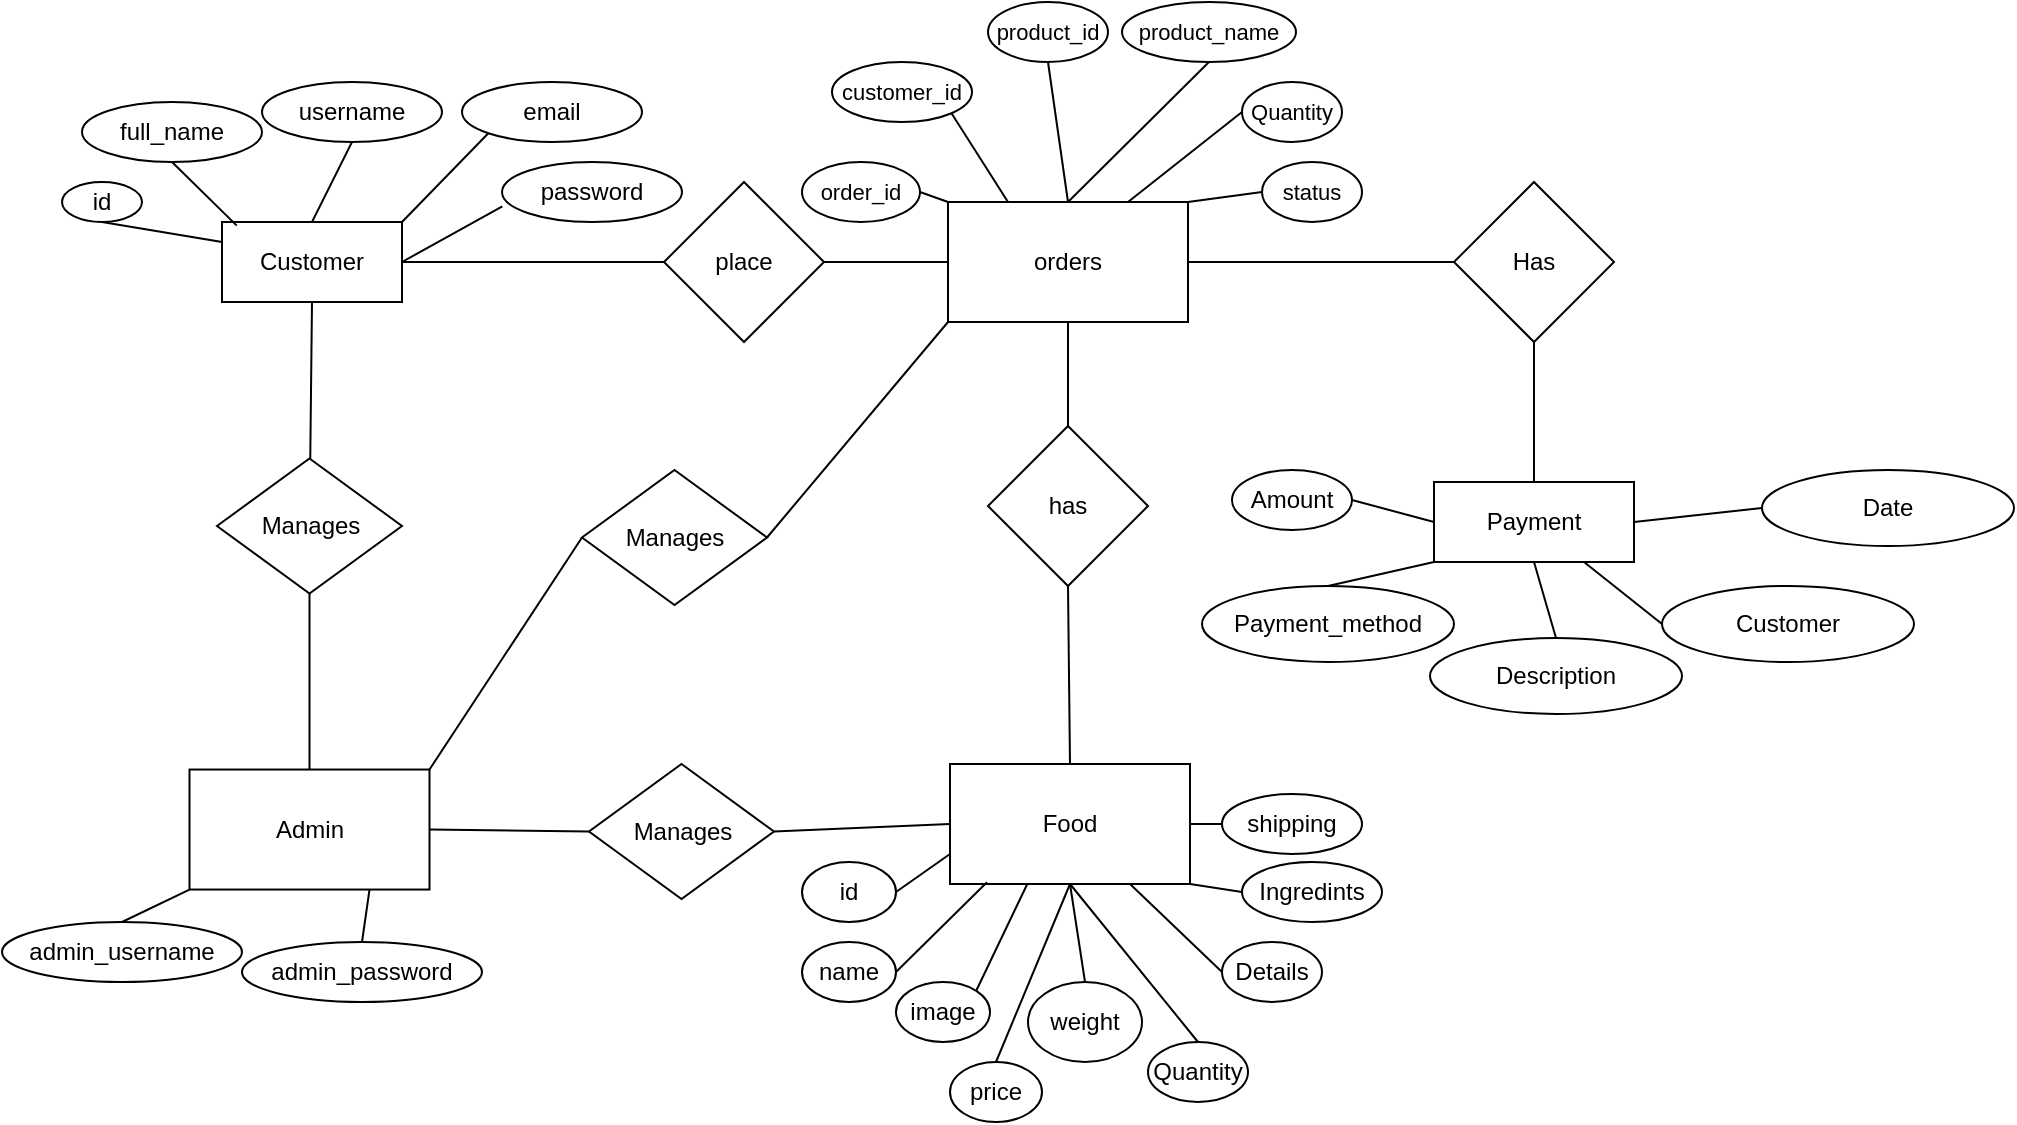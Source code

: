 <mxfile version="24.0.1" type="device">
  <diagram name="Page-1" id="hmyWf2IH6P5kuFQp-NEr">
    <mxGraphModel dx="1595" dy="605" grid="1" gridSize="10" guides="1" tooltips="1" connect="1" arrows="1" fold="1" page="1" pageScale="1" pageWidth="850" pageHeight="1100" math="0" shadow="0">
      <root>
        <mxCell id="0" />
        <mxCell id="1" parent="0" />
        <mxCell id="Lzp36C9vLPobuwPEKqhI-1" value="Customer" style="rounded=0;whiteSpace=wrap;html=1;" vertex="1" parent="1">
          <mxGeometry x="120" y="260" width="90" height="40" as="geometry" />
        </mxCell>
        <mxCell id="Lzp36C9vLPobuwPEKqhI-2" value="id" style="ellipse;whiteSpace=wrap;html=1;" vertex="1" parent="1">
          <mxGeometry x="40" y="240" width="40" height="20" as="geometry" />
        </mxCell>
        <mxCell id="Lzp36C9vLPobuwPEKqhI-3" value="full_name" style="ellipse;whiteSpace=wrap;html=1;" vertex="1" parent="1">
          <mxGeometry x="50" y="200" width="90" height="30" as="geometry" />
        </mxCell>
        <mxCell id="Lzp36C9vLPobuwPEKqhI-4" value="username" style="ellipse;whiteSpace=wrap;html=1;" vertex="1" parent="1">
          <mxGeometry x="140" y="190" width="90" height="30" as="geometry" />
        </mxCell>
        <mxCell id="Lzp36C9vLPobuwPEKqhI-6" value="email" style="ellipse;whiteSpace=wrap;html=1;" vertex="1" parent="1">
          <mxGeometry x="240" y="190" width="90" height="30" as="geometry" />
        </mxCell>
        <mxCell id="Lzp36C9vLPobuwPEKqhI-7" value="password" style="ellipse;whiteSpace=wrap;html=1;" vertex="1" parent="1">
          <mxGeometry x="260" y="230" width="90" height="30" as="geometry" />
        </mxCell>
        <mxCell id="Lzp36C9vLPobuwPEKqhI-10" value="" style="endArrow=none;html=1;rounded=0;entryX=0.5;entryY=1;entryDx=0;entryDy=0;exitX=0;exitY=0.25;exitDx=0;exitDy=0;" edge="1" parent="1" source="Lzp36C9vLPobuwPEKqhI-1" target="Lzp36C9vLPobuwPEKqhI-2">
          <mxGeometry width="50" height="50" relative="1" as="geometry">
            <mxPoint x="160" y="310" as="sourcePoint" />
            <mxPoint x="210" y="260" as="targetPoint" />
          </mxGeometry>
        </mxCell>
        <mxCell id="Lzp36C9vLPobuwPEKqhI-11" value="" style="endArrow=none;html=1;rounded=0;entryX=0.5;entryY=1;entryDx=0;entryDy=0;exitX=0.082;exitY=0.045;exitDx=0;exitDy=0;exitPerimeter=0;" edge="1" parent="1" source="Lzp36C9vLPobuwPEKqhI-1" target="Lzp36C9vLPobuwPEKqhI-3">
          <mxGeometry width="50" height="50" relative="1" as="geometry">
            <mxPoint x="130" y="280" as="sourcePoint" />
            <mxPoint x="70" y="270" as="targetPoint" />
          </mxGeometry>
        </mxCell>
        <mxCell id="Lzp36C9vLPobuwPEKqhI-12" value="" style="endArrow=none;html=1;rounded=0;entryX=0.5;entryY=1;entryDx=0;entryDy=0;exitX=0.5;exitY=0;exitDx=0;exitDy=0;" edge="1" parent="1" source="Lzp36C9vLPobuwPEKqhI-1" target="Lzp36C9vLPobuwPEKqhI-4">
          <mxGeometry width="50" height="50" relative="1" as="geometry">
            <mxPoint x="137" y="272" as="sourcePoint" />
            <mxPoint x="105" y="240" as="targetPoint" />
          </mxGeometry>
        </mxCell>
        <mxCell id="Lzp36C9vLPobuwPEKqhI-13" value="" style="endArrow=none;html=1;rounded=0;entryX=0;entryY=1;entryDx=0;entryDy=0;exitX=1;exitY=0;exitDx=0;exitDy=0;" edge="1" parent="1" source="Lzp36C9vLPobuwPEKqhI-1" target="Lzp36C9vLPobuwPEKqhI-6">
          <mxGeometry width="50" height="50" relative="1" as="geometry">
            <mxPoint x="175" y="270" as="sourcePoint" />
            <mxPoint x="195" y="230" as="targetPoint" />
          </mxGeometry>
        </mxCell>
        <mxCell id="Lzp36C9vLPobuwPEKqhI-14" value="" style="endArrow=none;html=1;rounded=0;entryX=0.002;entryY=0.74;entryDx=0;entryDy=0;exitX=1;exitY=0.5;exitDx=0;exitDy=0;entryPerimeter=0;" edge="1" parent="1" source="Lzp36C9vLPobuwPEKqhI-1" target="Lzp36C9vLPobuwPEKqhI-7">
          <mxGeometry width="50" height="50" relative="1" as="geometry">
            <mxPoint x="220" y="270" as="sourcePoint" />
            <mxPoint x="263" y="226" as="targetPoint" />
          </mxGeometry>
        </mxCell>
        <mxCell id="Lzp36C9vLPobuwPEKqhI-15" value="place" style="rhombus;whiteSpace=wrap;html=1;" vertex="1" parent="1">
          <mxGeometry x="341" y="240" width="80" height="80" as="geometry" />
        </mxCell>
        <mxCell id="Lzp36C9vLPobuwPEKqhI-16" value="" style="endArrow=none;html=1;rounded=0;exitX=1;exitY=0.5;exitDx=0;exitDy=0;entryX=0;entryY=0.5;entryDx=0;entryDy=0;" edge="1" parent="1" source="Lzp36C9vLPobuwPEKqhI-1" target="Lzp36C9vLPobuwPEKqhI-15">
          <mxGeometry width="50" height="50" relative="1" as="geometry">
            <mxPoint x="370" y="280" as="sourcePoint" />
            <mxPoint x="420" y="230" as="targetPoint" />
          </mxGeometry>
        </mxCell>
        <mxCell id="Lzp36C9vLPobuwPEKqhI-17" value="orders" style="rounded=0;whiteSpace=wrap;html=1;" vertex="1" parent="1">
          <mxGeometry x="483" y="250" width="120" height="60" as="geometry" />
        </mxCell>
        <mxCell id="Lzp36C9vLPobuwPEKqhI-18" value="" style="endArrow=none;html=1;rounded=0;exitX=1;exitY=0.5;exitDx=0;exitDy=0;entryX=0;entryY=0.5;entryDx=0;entryDy=0;" edge="1" parent="1" source="Lzp36C9vLPobuwPEKqhI-15" target="Lzp36C9vLPobuwPEKqhI-17">
          <mxGeometry width="50" height="50" relative="1" as="geometry">
            <mxPoint x="620" y="280" as="sourcePoint" />
            <mxPoint x="670" y="230" as="targetPoint" />
          </mxGeometry>
        </mxCell>
        <mxCell id="Lzp36C9vLPobuwPEKqhI-20" value="Admin" style="rounded=0;whiteSpace=wrap;html=1;" vertex="1" parent="1">
          <mxGeometry x="103.75" y="533.77" width="120" height="60" as="geometry" />
        </mxCell>
        <mxCell id="Lzp36C9vLPobuwPEKqhI-21" value="Manages" style="rhombus;whiteSpace=wrap;html=1;rotation=0;" vertex="1" parent="1">
          <mxGeometry x="303.5" y="531" width="92.5" height="67.5" as="geometry" />
        </mxCell>
        <mxCell id="Lzp36C9vLPobuwPEKqhI-22" value="" style="endArrow=none;html=1;rounded=0;entryX=1;entryY=0.5;entryDx=0;entryDy=0;exitX=0;exitY=0.5;exitDx=0;exitDy=0;" edge="1" parent="1" source="Lzp36C9vLPobuwPEKqhI-21" target="Lzp36C9vLPobuwPEKqhI-20">
          <mxGeometry width="50" height="50" relative="1" as="geometry">
            <mxPoint x="390" y="475" as="sourcePoint" />
            <mxPoint x="440" y="425" as="targetPoint" />
          </mxGeometry>
        </mxCell>
        <mxCell id="Lzp36C9vLPobuwPEKqhI-25" value="Food" style="rounded=0;whiteSpace=wrap;html=1;" vertex="1" parent="1">
          <mxGeometry x="484" y="531" width="120" height="60" as="geometry" />
        </mxCell>
        <mxCell id="Lzp36C9vLPobuwPEKqhI-26" value="has" style="rhombus;whiteSpace=wrap;html=1;" vertex="1" parent="1">
          <mxGeometry x="503" y="362" width="80" height="80" as="geometry" />
        </mxCell>
        <mxCell id="Lzp36C9vLPobuwPEKqhI-27" value="" style="endArrow=none;html=1;rounded=0;exitX=1;exitY=0.5;exitDx=0;exitDy=0;entryX=0;entryY=0.5;entryDx=0;entryDy=0;" edge="1" parent="1" source="Lzp36C9vLPobuwPEKqhI-21" target="Lzp36C9vLPobuwPEKqhI-25">
          <mxGeometry width="50" height="50" relative="1" as="geometry">
            <mxPoint x="390" y="435" as="sourcePoint" />
            <mxPoint x="440" y="385" as="targetPoint" />
          </mxGeometry>
        </mxCell>
        <mxCell id="Lzp36C9vLPobuwPEKqhI-28" value="" style="endArrow=none;html=1;rounded=0;entryX=0.5;entryY=1;entryDx=0;entryDy=0;exitX=0.5;exitY=0;exitDx=0;exitDy=0;" edge="1" parent="1" source="Lzp36C9vLPobuwPEKqhI-26" target="Lzp36C9vLPobuwPEKqhI-17">
          <mxGeometry width="50" height="50" relative="1" as="geometry">
            <mxPoint x="390" y="350" as="sourcePoint" />
            <mxPoint x="440" y="300" as="targetPoint" />
          </mxGeometry>
        </mxCell>
        <mxCell id="Lzp36C9vLPobuwPEKqhI-29" value="" style="endArrow=none;html=1;rounded=0;entryX=0.5;entryY=0;entryDx=0;entryDy=0;exitX=0.5;exitY=1;exitDx=0;exitDy=0;" edge="1" parent="1" source="Lzp36C9vLPobuwPEKqhI-26" target="Lzp36C9vLPobuwPEKqhI-25">
          <mxGeometry width="50" height="50" relative="1" as="geometry">
            <mxPoint x="559" y="505.0" as="sourcePoint" />
            <mxPoint x="440" y="385" as="targetPoint" />
            <Array as="points" />
          </mxGeometry>
        </mxCell>
        <mxCell id="Lzp36C9vLPobuwPEKqhI-30" value="Manages" style="rhombus;whiteSpace=wrap;html=1;rotation=0;" vertex="1" parent="1">
          <mxGeometry x="117.5" y="378.25" width="92.5" height="67.5" as="geometry" />
        </mxCell>
        <mxCell id="Lzp36C9vLPobuwPEKqhI-31" value="" style="endArrow=none;html=1;rounded=0;entryX=0.5;entryY=1;entryDx=0;entryDy=0;" edge="1" parent="1" source="Lzp36C9vLPobuwPEKqhI-30" target="Lzp36C9vLPobuwPEKqhI-1">
          <mxGeometry width="50" height="50" relative="1" as="geometry">
            <mxPoint x="400" y="490" as="sourcePoint" />
            <mxPoint x="450" y="440" as="targetPoint" />
          </mxGeometry>
        </mxCell>
        <mxCell id="Lzp36C9vLPobuwPEKqhI-32" value="" style="endArrow=none;html=1;rounded=0;entryX=0.5;entryY=1;entryDx=0;entryDy=0;exitX=0.5;exitY=0;exitDx=0;exitDy=0;" edge="1" parent="1" source="Lzp36C9vLPobuwPEKqhI-20" target="Lzp36C9vLPobuwPEKqhI-30">
          <mxGeometry width="50" height="50" relative="1" as="geometry">
            <mxPoint x="400" y="490" as="sourcePoint" />
            <mxPoint x="450" y="440" as="targetPoint" />
          </mxGeometry>
        </mxCell>
        <mxCell id="Lzp36C9vLPobuwPEKqhI-33" value="Manages" style="rhombus;whiteSpace=wrap;html=1;rotation=0;" vertex="1" parent="1">
          <mxGeometry x="300" y="384" width="92.5" height="67.5" as="geometry" />
        </mxCell>
        <mxCell id="Lzp36C9vLPobuwPEKqhI-34" value="" style="endArrow=none;html=1;rounded=0;exitX=1;exitY=0;exitDx=0;exitDy=0;entryX=0;entryY=0.5;entryDx=0;entryDy=0;" edge="1" parent="1" source="Lzp36C9vLPobuwPEKqhI-20" target="Lzp36C9vLPobuwPEKqhI-33">
          <mxGeometry width="50" height="50" relative="1" as="geometry">
            <mxPoint x="400" y="470" as="sourcePoint" />
            <mxPoint x="450" y="420" as="targetPoint" />
          </mxGeometry>
        </mxCell>
        <mxCell id="Lzp36C9vLPobuwPEKqhI-35" value="" style="endArrow=none;html=1;rounded=0;entryX=0;entryY=1;entryDx=0;entryDy=0;exitX=1;exitY=0.5;exitDx=0;exitDy=0;" edge="1" parent="1" source="Lzp36C9vLPobuwPEKqhI-33" target="Lzp36C9vLPobuwPEKqhI-17">
          <mxGeometry width="50" height="50" relative="1" as="geometry">
            <mxPoint x="400" y="470" as="sourcePoint" />
            <mxPoint x="450" y="420" as="targetPoint" />
          </mxGeometry>
        </mxCell>
        <mxCell id="Lzp36C9vLPobuwPEKqhI-36" value="Has" style="rhombus;whiteSpace=wrap;html=1;" vertex="1" parent="1">
          <mxGeometry x="736" y="240" width="80" height="80" as="geometry" />
        </mxCell>
        <mxCell id="Lzp36C9vLPobuwPEKqhI-37" value="Payment" style="rounded=0;whiteSpace=wrap;html=1;" vertex="1" parent="1">
          <mxGeometry x="726" y="390" width="100" height="40" as="geometry" />
        </mxCell>
        <mxCell id="Lzp36C9vLPobuwPEKqhI-38" value="" style="endArrow=none;html=1;rounded=0;entryX=0;entryY=0.5;entryDx=0;entryDy=0;exitX=1;exitY=0.5;exitDx=0;exitDy=0;" edge="1" parent="1" source="Lzp36C9vLPobuwPEKqhI-17" target="Lzp36C9vLPobuwPEKqhI-36">
          <mxGeometry width="50" height="50" relative="1" as="geometry">
            <mxPoint x="400" y="440" as="sourcePoint" />
            <mxPoint x="450" y="390" as="targetPoint" />
          </mxGeometry>
        </mxCell>
        <mxCell id="Lzp36C9vLPobuwPEKqhI-39" value="" style="endArrow=none;html=1;rounded=0;entryX=0.5;entryY=1;entryDx=0;entryDy=0;exitX=0.5;exitY=0;exitDx=0;exitDy=0;" edge="1" parent="1" source="Lzp36C9vLPobuwPEKqhI-37" target="Lzp36C9vLPobuwPEKqhI-36">
          <mxGeometry width="50" height="50" relative="1" as="geometry">
            <mxPoint x="400" y="440" as="sourcePoint" />
            <mxPoint x="450" y="390" as="targetPoint" />
          </mxGeometry>
        </mxCell>
        <mxCell id="Lzp36C9vLPobuwPEKqhI-40" value="&lt;font style=&quot;font-size: 11px;&quot;&gt;order_id&lt;/font&gt;" style="ellipse;whiteSpace=wrap;html=1;" vertex="1" parent="1">
          <mxGeometry x="410" y="230" width="59" height="30" as="geometry" />
        </mxCell>
        <mxCell id="Lzp36C9vLPobuwPEKqhI-41" value="&lt;font style=&quot;font-size: 11px;&quot;&gt;customer_id&lt;/font&gt;" style="ellipse;whiteSpace=wrap;html=1;" vertex="1" parent="1">
          <mxGeometry x="425" y="180" width="70" height="30" as="geometry" />
        </mxCell>
        <mxCell id="Lzp36C9vLPobuwPEKqhI-42" value="&lt;font style=&quot;font-size: 11px;&quot;&gt;product_id&lt;/font&gt;" style="ellipse;whiteSpace=wrap;html=1;" vertex="1" parent="1">
          <mxGeometry x="503" y="150" width="60" height="30" as="geometry" />
        </mxCell>
        <mxCell id="Lzp36C9vLPobuwPEKqhI-43" value="&lt;font style=&quot;font-size: 11px;&quot;&gt;product_name&lt;/font&gt;" style="ellipse;whiteSpace=wrap;html=1;" vertex="1" parent="1">
          <mxGeometry x="570" y="150" width="87" height="30" as="geometry" />
        </mxCell>
        <mxCell id="Lzp36C9vLPobuwPEKqhI-44" value="&lt;font style=&quot;font-size: 11px;&quot;&gt;Quantity&lt;/font&gt;" style="ellipse;whiteSpace=wrap;html=1;" vertex="1" parent="1">
          <mxGeometry x="630" y="190" width="50" height="30" as="geometry" />
        </mxCell>
        <mxCell id="Lzp36C9vLPobuwPEKqhI-45" value="&lt;font style=&quot;font-size: 11px;&quot;&gt;status&lt;/font&gt;" style="ellipse;whiteSpace=wrap;html=1;" vertex="1" parent="1">
          <mxGeometry x="640" y="230" width="50" height="30" as="geometry" />
        </mxCell>
        <mxCell id="Lzp36C9vLPobuwPEKqhI-47" value="" style="endArrow=none;html=1;rounded=0;entryX=1;entryY=0.5;entryDx=0;entryDy=0;exitX=0;exitY=0;exitDx=0;exitDy=0;" edge="1" parent="1" source="Lzp36C9vLPobuwPEKqhI-17" target="Lzp36C9vLPobuwPEKqhI-40">
          <mxGeometry width="50" height="50" relative="1" as="geometry">
            <mxPoint x="720" y="230" as="sourcePoint" />
            <mxPoint x="770" y="180" as="targetPoint" />
          </mxGeometry>
        </mxCell>
        <mxCell id="Lzp36C9vLPobuwPEKqhI-48" value="" style="endArrow=none;html=1;rounded=0;entryX=1;entryY=1;entryDx=0;entryDy=0;exitX=0.25;exitY=0;exitDx=0;exitDy=0;" edge="1" parent="1" source="Lzp36C9vLPobuwPEKqhI-17" target="Lzp36C9vLPobuwPEKqhI-41">
          <mxGeometry width="50" height="50" relative="1" as="geometry">
            <mxPoint x="720" y="230" as="sourcePoint" />
            <mxPoint x="770" y="180" as="targetPoint" />
          </mxGeometry>
        </mxCell>
        <mxCell id="Lzp36C9vLPobuwPEKqhI-49" value="" style="endArrow=none;html=1;rounded=0;entryX=0.5;entryY=1;entryDx=0;entryDy=0;exitX=0.5;exitY=0;exitDx=0;exitDy=0;" edge="1" parent="1" source="Lzp36C9vLPobuwPEKqhI-17" target="Lzp36C9vLPobuwPEKqhI-42">
          <mxGeometry width="50" height="50" relative="1" as="geometry">
            <mxPoint x="720" y="230" as="sourcePoint" />
            <mxPoint x="770" y="180" as="targetPoint" />
          </mxGeometry>
        </mxCell>
        <mxCell id="Lzp36C9vLPobuwPEKqhI-50" value="" style="endArrow=none;html=1;rounded=0;entryX=0.5;entryY=1;entryDx=0;entryDy=0;exitX=0.5;exitY=0;exitDx=0;exitDy=0;" edge="1" parent="1" source="Lzp36C9vLPobuwPEKqhI-17" target="Lzp36C9vLPobuwPEKqhI-43">
          <mxGeometry width="50" height="50" relative="1" as="geometry">
            <mxPoint x="553" y="260" as="sourcePoint" />
            <mxPoint x="543" y="190" as="targetPoint" />
          </mxGeometry>
        </mxCell>
        <mxCell id="Lzp36C9vLPobuwPEKqhI-51" value="" style="endArrow=none;html=1;rounded=0;entryX=0;entryY=0.5;entryDx=0;entryDy=0;exitX=0.75;exitY=0;exitDx=0;exitDy=0;" edge="1" parent="1" source="Lzp36C9vLPobuwPEKqhI-17" target="Lzp36C9vLPobuwPEKqhI-44">
          <mxGeometry width="50" height="50" relative="1" as="geometry">
            <mxPoint x="553" y="260" as="sourcePoint" />
            <mxPoint x="624" y="190" as="targetPoint" />
          </mxGeometry>
        </mxCell>
        <mxCell id="Lzp36C9vLPobuwPEKqhI-52" value="" style="endArrow=none;html=1;rounded=0;entryX=0;entryY=0.5;entryDx=0;entryDy=0;exitX=1;exitY=0;exitDx=0;exitDy=0;" edge="1" parent="1" source="Lzp36C9vLPobuwPEKqhI-17" target="Lzp36C9vLPobuwPEKqhI-45">
          <mxGeometry width="50" height="50" relative="1" as="geometry">
            <mxPoint x="583" y="260" as="sourcePoint" />
            <mxPoint x="640" y="215" as="targetPoint" />
          </mxGeometry>
        </mxCell>
        <mxCell id="Lzp36C9vLPobuwPEKqhI-53" value="admin_username" style="ellipse;whiteSpace=wrap;html=1;" vertex="1" parent="1">
          <mxGeometry x="10" y="610" width="120" height="30" as="geometry" />
        </mxCell>
        <mxCell id="Lzp36C9vLPobuwPEKqhI-54" value="admin_password" style="ellipse;whiteSpace=wrap;html=1;" vertex="1" parent="1">
          <mxGeometry x="130" y="620" width="120" height="30" as="geometry" />
        </mxCell>
        <mxCell id="Lzp36C9vLPobuwPEKqhI-55" value="" style="endArrow=none;html=1;rounded=0;entryX=0.75;entryY=1;entryDx=0;entryDy=0;exitX=0.5;exitY=0;exitDx=0;exitDy=0;" edge="1" parent="1" source="Lzp36C9vLPobuwPEKqhI-54" target="Lzp36C9vLPobuwPEKqhI-20">
          <mxGeometry width="50" height="50" relative="1" as="geometry">
            <mxPoint x="180" y="640" as="sourcePoint" />
            <mxPoint x="230" y="590" as="targetPoint" />
          </mxGeometry>
        </mxCell>
        <mxCell id="Lzp36C9vLPobuwPEKqhI-56" value="" style="endArrow=none;html=1;rounded=0;entryX=0;entryY=1;entryDx=0;entryDy=0;exitX=0.5;exitY=0;exitDx=0;exitDy=0;" edge="1" parent="1" source="Lzp36C9vLPobuwPEKqhI-53" target="Lzp36C9vLPobuwPEKqhI-20">
          <mxGeometry width="50" height="50" relative="1" as="geometry">
            <mxPoint x="200" y="630" as="sourcePoint" />
            <mxPoint x="204" y="604" as="targetPoint" />
          </mxGeometry>
        </mxCell>
        <mxCell id="Lzp36C9vLPobuwPEKqhI-57" value="id" style="ellipse;whiteSpace=wrap;html=1;" vertex="1" parent="1">
          <mxGeometry x="410" y="580" width="47" height="30" as="geometry" />
        </mxCell>
        <mxCell id="Lzp36C9vLPobuwPEKqhI-58" value="name" style="ellipse;whiteSpace=wrap;html=1;" vertex="1" parent="1">
          <mxGeometry x="410" y="620" width="47" height="30" as="geometry" />
        </mxCell>
        <mxCell id="Lzp36C9vLPobuwPEKqhI-59" value="image" style="ellipse;whiteSpace=wrap;html=1;" vertex="1" parent="1">
          <mxGeometry x="457" y="640" width="47" height="30" as="geometry" />
        </mxCell>
        <mxCell id="Lzp36C9vLPobuwPEKqhI-60" value="price" style="ellipse;whiteSpace=wrap;html=1;" vertex="1" parent="1">
          <mxGeometry x="484" y="680" width="46" height="30" as="geometry" />
        </mxCell>
        <mxCell id="Lzp36C9vLPobuwPEKqhI-61" value="weight" style="ellipse;whiteSpace=wrap;html=1;" vertex="1" parent="1">
          <mxGeometry x="523" y="640" width="57" height="40" as="geometry" />
        </mxCell>
        <mxCell id="Lzp36C9vLPobuwPEKqhI-62" value="Quantity" style="ellipse;whiteSpace=wrap;html=1;" vertex="1" parent="1">
          <mxGeometry x="583" y="670" width="50" height="30" as="geometry" />
        </mxCell>
        <mxCell id="Lzp36C9vLPobuwPEKqhI-63" value="Details" style="ellipse;whiteSpace=wrap;html=1;" vertex="1" parent="1">
          <mxGeometry x="620" y="620" width="50" height="30" as="geometry" />
        </mxCell>
        <mxCell id="Lzp36C9vLPobuwPEKqhI-64" value="Ingredints" style="ellipse;whiteSpace=wrap;html=1;" vertex="1" parent="1">
          <mxGeometry x="630" y="580" width="70" height="30" as="geometry" />
        </mxCell>
        <mxCell id="Lzp36C9vLPobuwPEKqhI-65" value="shipping" style="ellipse;whiteSpace=wrap;html=1;" vertex="1" parent="1">
          <mxGeometry x="620" y="546" width="70" height="30" as="geometry" />
        </mxCell>
        <mxCell id="Lzp36C9vLPobuwPEKqhI-66" value="" style="endArrow=none;html=1;rounded=0;exitX=1;exitY=0.5;exitDx=0;exitDy=0;entryX=0;entryY=0.75;entryDx=0;entryDy=0;" edge="1" parent="1" source="Lzp36C9vLPobuwPEKqhI-57" target="Lzp36C9vLPobuwPEKqhI-25">
          <mxGeometry width="50" height="50" relative="1" as="geometry">
            <mxPoint x="540" y="650" as="sourcePoint" />
            <mxPoint x="590" y="600" as="targetPoint" />
          </mxGeometry>
        </mxCell>
        <mxCell id="Lzp36C9vLPobuwPEKqhI-67" value="" style="endArrow=none;html=1;rounded=0;exitX=1;exitY=0.5;exitDx=0;exitDy=0;entryX=0.154;entryY=0.986;entryDx=0;entryDy=0;entryPerimeter=0;" edge="1" parent="1" source="Lzp36C9vLPobuwPEKqhI-58" target="Lzp36C9vLPobuwPEKqhI-25">
          <mxGeometry width="50" height="50" relative="1" as="geometry">
            <mxPoint x="467" y="605" as="sourcePoint" />
            <mxPoint x="494" y="586" as="targetPoint" />
          </mxGeometry>
        </mxCell>
        <mxCell id="Lzp36C9vLPobuwPEKqhI-68" value="" style="endArrow=none;html=1;rounded=0;exitX=1;exitY=0;exitDx=0;exitDy=0;entryX=0.322;entryY=1;entryDx=0;entryDy=0;entryPerimeter=0;" edge="1" parent="1" source="Lzp36C9vLPobuwPEKqhI-59" target="Lzp36C9vLPobuwPEKqhI-25">
          <mxGeometry width="50" height="50" relative="1" as="geometry">
            <mxPoint x="467" y="645" as="sourcePoint" />
            <mxPoint x="512" y="600" as="targetPoint" />
          </mxGeometry>
        </mxCell>
        <mxCell id="Lzp36C9vLPobuwPEKqhI-69" value="" style="endArrow=none;html=1;rounded=0;exitX=0.5;exitY=0;exitDx=0;exitDy=0;entryX=0.5;entryY=1;entryDx=0;entryDy=0;" edge="1" parent="1" source="Lzp36C9vLPobuwPEKqhI-60" target="Lzp36C9vLPobuwPEKqhI-25">
          <mxGeometry width="50" height="50" relative="1" as="geometry">
            <mxPoint x="507" y="654" as="sourcePoint" />
            <mxPoint x="533" y="601" as="targetPoint" />
          </mxGeometry>
        </mxCell>
        <mxCell id="Lzp36C9vLPobuwPEKqhI-70" value="" style="endArrow=none;html=1;rounded=0;exitX=0.5;exitY=0;exitDx=0;exitDy=0;entryX=0.5;entryY=1;entryDx=0;entryDy=0;" edge="1" parent="1" source="Lzp36C9vLPobuwPEKqhI-61" target="Lzp36C9vLPobuwPEKqhI-25">
          <mxGeometry width="50" height="50" relative="1" as="geometry">
            <mxPoint x="517" y="690" as="sourcePoint" />
            <mxPoint x="540" y="600" as="targetPoint" />
          </mxGeometry>
        </mxCell>
        <mxCell id="Lzp36C9vLPobuwPEKqhI-71" value="" style="endArrow=none;html=1;rounded=0;exitX=0.5;exitY=0;exitDx=0;exitDy=0;entryX=0.5;entryY=1;entryDx=0;entryDy=0;" edge="1" parent="1" source="Lzp36C9vLPobuwPEKqhI-62" target="Lzp36C9vLPobuwPEKqhI-25">
          <mxGeometry width="50" height="50" relative="1" as="geometry">
            <mxPoint x="562" y="650" as="sourcePoint" />
            <mxPoint x="554" y="601" as="targetPoint" />
          </mxGeometry>
        </mxCell>
        <mxCell id="Lzp36C9vLPobuwPEKqhI-72" value="" style="endArrow=none;html=1;rounded=0;exitX=0;exitY=0.5;exitDx=0;exitDy=0;entryX=0.75;entryY=1;entryDx=0;entryDy=0;" edge="1" parent="1" source="Lzp36C9vLPobuwPEKqhI-63" target="Lzp36C9vLPobuwPEKqhI-25">
          <mxGeometry width="50" height="50" relative="1" as="geometry">
            <mxPoint x="618" y="680" as="sourcePoint" />
            <mxPoint x="554" y="601" as="targetPoint" />
          </mxGeometry>
        </mxCell>
        <mxCell id="Lzp36C9vLPobuwPEKqhI-73" value="" style="endArrow=none;html=1;rounded=0;exitX=0;exitY=0.5;exitDx=0;exitDy=0;entryX=1;entryY=1;entryDx=0;entryDy=0;" edge="1" parent="1" source="Lzp36C9vLPobuwPEKqhI-64" target="Lzp36C9vLPobuwPEKqhI-25">
          <mxGeometry width="50" height="50" relative="1" as="geometry">
            <mxPoint x="630" y="645" as="sourcePoint" />
            <mxPoint x="584" y="601" as="targetPoint" />
          </mxGeometry>
        </mxCell>
        <mxCell id="Lzp36C9vLPobuwPEKqhI-74" value="" style="endArrow=none;html=1;rounded=0;exitX=0;exitY=0.5;exitDx=0;exitDy=0;entryX=1;entryY=0.5;entryDx=0;entryDy=0;" edge="1" parent="1" source="Lzp36C9vLPobuwPEKqhI-65" target="Lzp36C9vLPobuwPEKqhI-25">
          <mxGeometry width="50" height="50" relative="1" as="geometry">
            <mxPoint x="640" y="605" as="sourcePoint" />
            <mxPoint x="614" y="601" as="targetPoint" />
          </mxGeometry>
        </mxCell>
        <mxCell id="Lzp36C9vLPobuwPEKqhI-75" value="Amount" style="ellipse;whiteSpace=wrap;html=1;" vertex="1" parent="1">
          <mxGeometry x="625" y="384" width="60" height="30" as="geometry" />
        </mxCell>
        <mxCell id="Lzp36C9vLPobuwPEKqhI-76" value="Payment_method" style="ellipse;whiteSpace=wrap;html=1;" vertex="1" parent="1">
          <mxGeometry x="610" y="442" width="126" height="38" as="geometry" />
        </mxCell>
        <mxCell id="Lzp36C9vLPobuwPEKqhI-77" value="Description" style="ellipse;whiteSpace=wrap;html=1;" vertex="1" parent="1">
          <mxGeometry x="724" y="468" width="126" height="38" as="geometry" />
        </mxCell>
        <mxCell id="Lzp36C9vLPobuwPEKqhI-78" value="Customer" style="ellipse;whiteSpace=wrap;html=1;" vertex="1" parent="1">
          <mxGeometry x="840" y="442" width="126" height="38" as="geometry" />
        </mxCell>
        <mxCell id="Lzp36C9vLPobuwPEKqhI-79" value="Date" style="ellipse;whiteSpace=wrap;html=1;" vertex="1" parent="1">
          <mxGeometry x="890" y="384" width="126" height="38" as="geometry" />
        </mxCell>
        <mxCell id="Lzp36C9vLPobuwPEKqhI-80" value="" style="endArrow=none;html=1;rounded=0;exitX=1;exitY=0.5;exitDx=0;exitDy=0;entryX=0;entryY=0.5;entryDx=0;entryDy=0;" edge="1" parent="1" source="Lzp36C9vLPobuwPEKqhI-75" target="Lzp36C9vLPobuwPEKqhI-37">
          <mxGeometry width="50" height="50" relative="1" as="geometry">
            <mxPoint x="720" y="450" as="sourcePoint" />
            <mxPoint x="770" y="400" as="targetPoint" />
          </mxGeometry>
        </mxCell>
        <mxCell id="Lzp36C9vLPobuwPEKqhI-81" value="" style="endArrow=none;html=1;rounded=0;exitX=0.5;exitY=0;exitDx=0;exitDy=0;entryX=0;entryY=1;entryDx=0;entryDy=0;" edge="1" parent="1" source="Lzp36C9vLPobuwPEKqhI-76" target="Lzp36C9vLPobuwPEKqhI-37">
          <mxGeometry width="50" height="50" relative="1" as="geometry">
            <mxPoint x="695" y="409" as="sourcePoint" />
            <mxPoint x="736" y="420" as="targetPoint" />
          </mxGeometry>
        </mxCell>
        <mxCell id="Lzp36C9vLPobuwPEKqhI-82" value="" style="endArrow=none;html=1;rounded=0;exitX=0.5;exitY=0;exitDx=0;exitDy=0;entryX=0.5;entryY=1;entryDx=0;entryDy=0;" edge="1" parent="1" source="Lzp36C9vLPobuwPEKqhI-77" target="Lzp36C9vLPobuwPEKqhI-37">
          <mxGeometry width="50" height="50" relative="1" as="geometry">
            <mxPoint x="683" y="452" as="sourcePoint" />
            <mxPoint x="736" y="440" as="targetPoint" />
          </mxGeometry>
        </mxCell>
        <mxCell id="Lzp36C9vLPobuwPEKqhI-83" value="" style="endArrow=none;html=1;rounded=0;exitX=0;exitY=0.5;exitDx=0;exitDy=0;entryX=0.75;entryY=1;entryDx=0;entryDy=0;" edge="1" parent="1" source="Lzp36C9vLPobuwPEKqhI-78" target="Lzp36C9vLPobuwPEKqhI-37">
          <mxGeometry width="50" height="50" relative="1" as="geometry">
            <mxPoint x="797" y="478" as="sourcePoint" />
            <mxPoint x="786" y="440" as="targetPoint" />
          </mxGeometry>
        </mxCell>
        <mxCell id="Lzp36C9vLPobuwPEKqhI-84" value="" style="endArrow=none;html=1;rounded=0;exitX=0;exitY=0.5;exitDx=0;exitDy=0;entryX=1;entryY=0.5;entryDx=0;entryDy=0;" edge="1" parent="1" source="Lzp36C9vLPobuwPEKqhI-79" target="Lzp36C9vLPobuwPEKqhI-37">
          <mxGeometry width="50" height="50" relative="1" as="geometry">
            <mxPoint x="851" y="465" as="sourcePoint" />
            <mxPoint x="811" y="440" as="targetPoint" />
          </mxGeometry>
        </mxCell>
      </root>
    </mxGraphModel>
  </diagram>
</mxfile>
